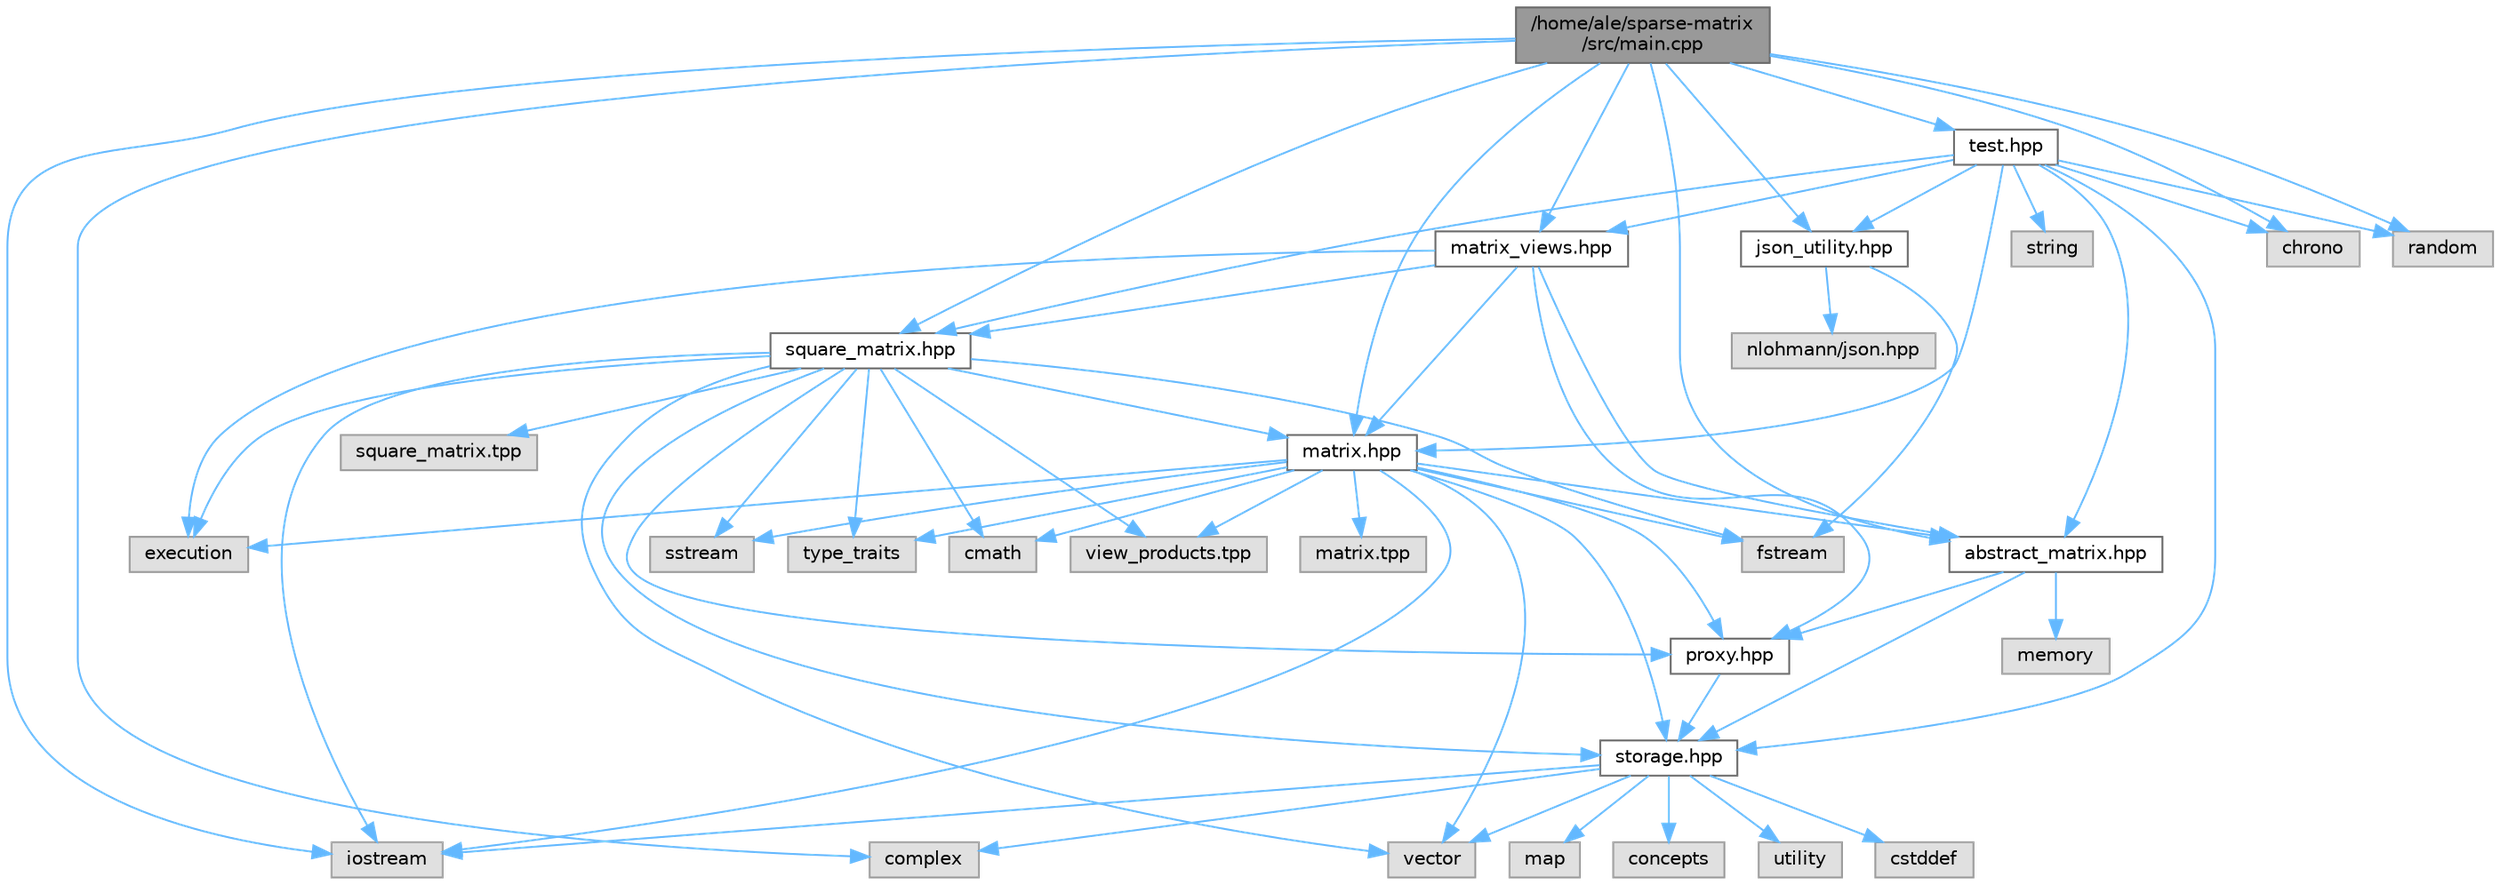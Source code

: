 digraph "/home/ale/sparse-matrix/src/main.cpp"
{
 // LATEX_PDF_SIZE
  bgcolor="transparent";
  edge [fontname=Helvetica,fontsize=10,labelfontname=Helvetica,labelfontsize=10];
  node [fontname=Helvetica,fontsize=10,shape=box,height=0.2,width=0.4];
  Node1 [id="Node000001",label="/home/ale/sparse-matrix\l/src/main.cpp",height=0.2,width=0.4,color="gray40", fillcolor="grey60", style="filled", fontcolor="black",tooltip="Entry point for testing various matrix types and storage orders."];
  Node1 -> Node2 [id="edge1_Node000001_Node000002",color="steelblue1",style="solid",tooltip=" "];
  Node2 [id="Node000002",label="abstract_matrix.hpp",height=0.2,width=0.4,color="grey40", fillcolor="white", style="filled",URL="$abstract__matrix_8hpp.html",tooltip="Defines the AbstractMatrix interface for algebraic matrix operations."];
  Node2 -> Node3 [id="edge2_Node000002_Node000003",color="steelblue1",style="solid",tooltip=" "];
  Node3 [id="Node000003",label="storage.hpp",height=0.2,width=0.4,color="grey40", fillcolor="white", style="filled",URL="$storage_8hpp.html",tooltip="Defines storage formats and utilities for sparse matrices."];
  Node3 -> Node4 [id="edge3_Node000003_Node000004",color="steelblue1",style="solid",tooltip=" "];
  Node4 [id="Node000004",label="utility",height=0.2,width=0.4,color="grey60", fillcolor="#E0E0E0", style="filled",tooltip=" "];
  Node3 -> Node5 [id="edge4_Node000003_Node000005",color="steelblue1",style="solid",tooltip=" "];
  Node5 [id="Node000005",label="cstddef",height=0.2,width=0.4,color="grey60", fillcolor="#E0E0E0", style="filled",tooltip=" "];
  Node3 -> Node6 [id="edge5_Node000003_Node000006",color="steelblue1",style="solid",tooltip=" "];
  Node6 [id="Node000006",label="vector",height=0.2,width=0.4,color="grey60", fillcolor="#E0E0E0", style="filled",tooltip=" "];
  Node3 -> Node7 [id="edge6_Node000003_Node000007",color="steelblue1",style="solid",tooltip=" "];
  Node7 [id="Node000007",label="map",height=0.2,width=0.4,color="grey60", fillcolor="#E0E0E0", style="filled",tooltip=" "];
  Node3 -> Node8 [id="edge7_Node000003_Node000008",color="steelblue1",style="solid",tooltip=" "];
  Node8 [id="Node000008",label="iostream",height=0.2,width=0.4,color="grey60", fillcolor="#E0E0E0", style="filled",tooltip=" "];
  Node3 -> Node9 [id="edge8_Node000003_Node000009",color="steelblue1",style="solid",tooltip=" "];
  Node9 [id="Node000009",label="concepts",height=0.2,width=0.4,color="grey60", fillcolor="#E0E0E0", style="filled",tooltip=" "];
  Node3 -> Node10 [id="edge9_Node000003_Node000010",color="steelblue1",style="solid",tooltip=" "];
  Node10 [id="Node000010",label="complex",height=0.2,width=0.4,color="grey60", fillcolor="#E0E0E0", style="filled",tooltip=" "];
  Node2 -> Node11 [id="edge10_Node000002_Node000011",color="steelblue1",style="solid",tooltip=" "];
  Node11 [id="Node000011",label="proxy.hpp",height=0.2,width=0.4,color="grey40", fillcolor="white", style="filled",URL="$proxy_8hpp.html",tooltip="Defines the Proxy class for sparse matrix element access and modification."];
  Node11 -> Node3 [id="edge11_Node000011_Node000003",color="steelblue1",style="solid",tooltip=" "];
  Node2 -> Node12 [id="edge12_Node000002_Node000012",color="steelblue1",style="solid",tooltip=" "];
  Node12 [id="Node000012",label="memory",height=0.2,width=0.4,color="grey60", fillcolor="#E0E0E0", style="filled",tooltip=" "];
  Node1 -> Node13 [id="edge13_Node000001_Node000013",color="steelblue1",style="solid",tooltip=" "];
  Node13 [id="Node000013",label="matrix.hpp",height=0.2,width=0.4,color="grey40", fillcolor="white", style="filled",URL="$matrix_8hpp.html",tooltip="Defines the Matrix class and related algebraic structures for sparse and dense matrix operations."];
  Node13 -> Node3 [id="edge14_Node000013_Node000003",color="steelblue1",style="solid",tooltip=" "];
  Node13 -> Node11 [id="edge15_Node000013_Node000011",color="steelblue1",style="solid",tooltip=" "];
  Node13 -> Node2 [id="edge16_Node000013_Node000002",color="steelblue1",style="solid",tooltip=" "];
  Node13 -> Node6 [id="edge17_Node000013_Node000006",color="steelblue1",style="solid",tooltip=" "];
  Node13 -> Node8 [id="edge18_Node000013_Node000008",color="steelblue1",style="solid",tooltip=" "];
  Node13 -> Node14 [id="edge19_Node000013_Node000014",color="steelblue1",style="solid",tooltip=" "];
  Node14 [id="Node000014",label="fstream",height=0.2,width=0.4,color="grey60", fillcolor="#E0E0E0", style="filled",tooltip=" "];
  Node13 -> Node15 [id="edge20_Node000013_Node000015",color="steelblue1",style="solid",tooltip=" "];
  Node15 [id="Node000015",label="sstream",height=0.2,width=0.4,color="grey60", fillcolor="#E0E0E0", style="filled",tooltip=" "];
  Node13 -> Node16 [id="edge21_Node000013_Node000016",color="steelblue1",style="solid",tooltip=" "];
  Node16 [id="Node000016",label="type_traits",height=0.2,width=0.4,color="grey60", fillcolor="#E0E0E0", style="filled",tooltip=" "];
  Node13 -> Node17 [id="edge22_Node000013_Node000017",color="steelblue1",style="solid",tooltip=" "];
  Node17 [id="Node000017",label="execution",height=0.2,width=0.4,color="grey60", fillcolor="#E0E0E0", style="filled",tooltip=" "];
  Node13 -> Node18 [id="edge23_Node000013_Node000018",color="steelblue1",style="solid",tooltip=" "];
  Node18 [id="Node000018",label="cmath",height=0.2,width=0.4,color="grey60", fillcolor="#E0E0E0", style="filled",tooltip=" "];
  Node13 -> Node19 [id="edge24_Node000013_Node000019",color="steelblue1",style="solid",tooltip=" "];
  Node19 [id="Node000019",label="matrix.tpp",height=0.2,width=0.4,color="grey60", fillcolor="#E0E0E0", style="filled",tooltip=" "];
  Node13 -> Node20 [id="edge25_Node000013_Node000020",color="steelblue1",style="solid",tooltip=" "];
  Node20 [id="Node000020",label="view_products.tpp",height=0.2,width=0.4,color="grey60", fillcolor="#E0E0E0", style="filled",tooltip=" "];
  Node1 -> Node21 [id="edge26_Node000001_Node000021",color="steelblue1",style="solid",tooltip=" "];
  Node21 [id="Node000021",label="square_matrix.hpp",height=0.2,width=0.4,color="grey40", fillcolor="white", style="filled",URL="$square__matrix_8hpp.html",tooltip="Defines the SquareMatrix class for square matrices with advanced storage and operations."];
  Node21 -> Node3 [id="edge27_Node000021_Node000003",color="steelblue1",style="solid",tooltip=" "];
  Node21 -> Node13 [id="edge28_Node000021_Node000013",color="steelblue1",style="solid",tooltip=" "];
  Node21 -> Node11 [id="edge29_Node000021_Node000011",color="steelblue1",style="solid",tooltip=" "];
  Node21 -> Node6 [id="edge30_Node000021_Node000006",color="steelblue1",style="solid",tooltip=" "];
  Node21 -> Node8 [id="edge31_Node000021_Node000008",color="steelblue1",style="solid",tooltip=" "];
  Node21 -> Node14 [id="edge32_Node000021_Node000014",color="steelblue1",style="solid",tooltip=" "];
  Node21 -> Node15 [id="edge33_Node000021_Node000015",color="steelblue1",style="solid",tooltip=" "];
  Node21 -> Node16 [id="edge34_Node000021_Node000016",color="steelblue1",style="solid",tooltip=" "];
  Node21 -> Node17 [id="edge35_Node000021_Node000017",color="steelblue1",style="solid",tooltip=" "];
  Node21 -> Node18 [id="edge36_Node000021_Node000018",color="steelblue1",style="solid",tooltip=" "];
  Node21 -> Node22 [id="edge37_Node000021_Node000022",color="steelblue1",style="solid",tooltip=" "];
  Node22 [id="Node000022",label="square_matrix.tpp",height=0.2,width=0.4,color="grey60", fillcolor="#E0E0E0", style="filled",tooltip=" "];
  Node21 -> Node20 [id="edge38_Node000021_Node000020",color="steelblue1",style="solid",tooltip=" "];
  Node1 -> Node23 [id="edge39_Node000001_Node000023",color="steelblue1",style="solid",tooltip=" "];
  Node23 [id="Node000023",label="matrix_views.hpp",height=0.2,width=0.4,color="grey40", fillcolor="white", style="filled",URL="$matrix__views_8hpp.html",tooltip="Provides view classes for matrix operations such as transpose and diagonal extraction."];
  Node23 -> Node13 [id="edge40_Node000023_Node000013",color="steelblue1",style="solid",tooltip=" "];
  Node23 -> Node21 [id="edge41_Node000023_Node000021",color="steelblue1",style="solid",tooltip=" "];
  Node23 -> Node11 [id="edge42_Node000023_Node000011",color="steelblue1",style="solid",tooltip=" "];
  Node23 -> Node2 [id="edge43_Node000023_Node000002",color="steelblue1",style="solid",tooltip=" "];
  Node23 -> Node17 [id="edge44_Node000023_Node000017",color="steelblue1",style="solid",tooltip=" "];
  Node1 -> Node24 [id="edge45_Node000001_Node000024",color="steelblue1",style="solid",tooltip=" "];
  Node24 [id="Node000024",label="json_utility.hpp",height=0.2,width=0.4,color="grey40", fillcolor="white", style="filled",URL="$json__utility_8hpp.html",tooltip="Utility functions for reading and writing JSON files using nlohmann::json."];
  Node24 -> Node25 [id="edge46_Node000024_Node000025",color="steelblue1",style="solid",tooltip=" "];
  Node25 [id="Node000025",label="nlohmann/json.hpp",height=0.2,width=0.4,color="grey60", fillcolor="#E0E0E0", style="filled",tooltip=" "];
  Node24 -> Node14 [id="edge47_Node000024_Node000014",color="steelblue1",style="solid",tooltip=" "];
  Node1 -> Node26 [id="edge48_Node000001_Node000026",color="steelblue1",style="solid",tooltip=" "];
  Node26 [id="Node000026",label="test.hpp",height=0.2,width=0.4,color="grey40", fillcolor="white", style="filled",URL="$test_8hpp.html",tooltip="Utility functions for testing and benchmarking matrix classes and operations."];
  Node26 -> Node27 [id="edge49_Node000026_Node000027",color="steelblue1",style="solid",tooltip=" "];
  Node27 [id="Node000027",label="string",height=0.2,width=0.4,color="grey60", fillcolor="#E0E0E0", style="filled",tooltip=" "];
  Node26 -> Node28 [id="edge50_Node000026_Node000028",color="steelblue1",style="solid",tooltip=" "];
  Node28 [id="Node000028",label="chrono",height=0.2,width=0.4,color="grey60", fillcolor="#E0E0E0", style="filled",tooltip=" "];
  Node26 -> Node29 [id="edge51_Node000026_Node000029",color="steelblue1",style="solid",tooltip=" "];
  Node29 [id="Node000029",label="random",height=0.2,width=0.4,color="grey60", fillcolor="#E0E0E0", style="filled",tooltip=" "];
  Node26 -> Node24 [id="edge52_Node000026_Node000024",color="steelblue1",style="solid",tooltip=" "];
  Node26 -> Node3 [id="edge53_Node000026_Node000003",color="steelblue1",style="solid",tooltip=" "];
  Node26 -> Node2 [id="edge54_Node000026_Node000002",color="steelblue1",style="solid",tooltip=" "];
  Node26 -> Node23 [id="edge55_Node000026_Node000023",color="steelblue1",style="solid",tooltip=" "];
  Node26 -> Node13 [id="edge56_Node000026_Node000013",color="steelblue1",style="solid",tooltip=" "];
  Node26 -> Node21 [id="edge57_Node000026_Node000021",color="steelblue1",style="solid",tooltip=" "];
  Node1 -> Node29 [id="edge58_Node000001_Node000029",color="steelblue1",style="solid",tooltip=" "];
  Node1 -> Node8 [id="edge59_Node000001_Node000008",color="steelblue1",style="solid",tooltip=" "];
  Node1 -> Node28 [id="edge60_Node000001_Node000028",color="steelblue1",style="solid",tooltip=" "];
  Node1 -> Node10 [id="edge61_Node000001_Node000010",color="steelblue1",style="solid",tooltip=" "];
}
